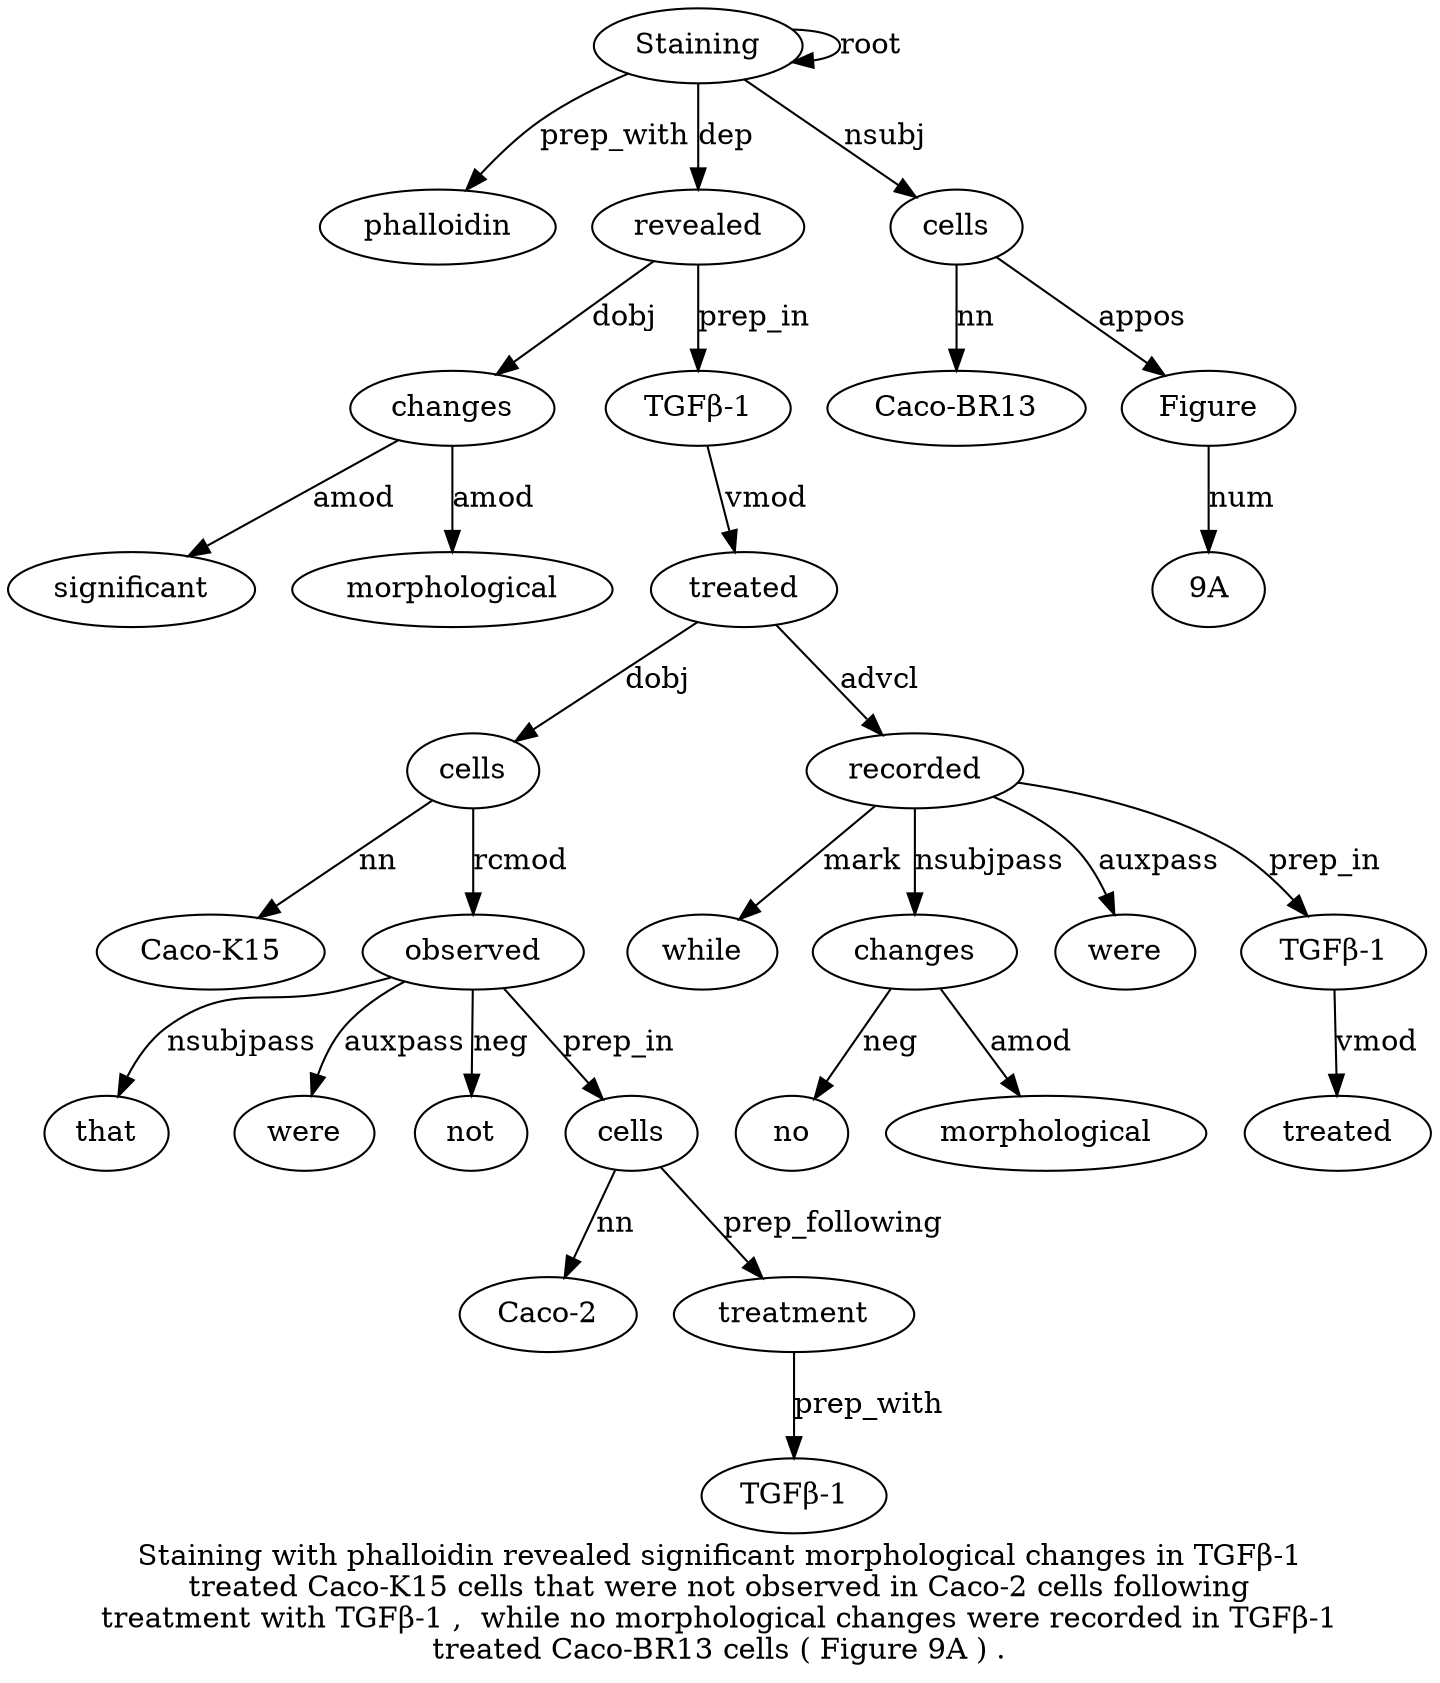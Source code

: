 digraph "Staining with phalloidin revealed significant morphological changes in TGFβ-1 treated Caco-K15 cells that were not observed in Caco-2 cells following treatment with TGFβ-1 ,  while no morphological changes were recorded in TGFβ-1 treated Caco-BR13 cells ( Figure 9A ) ." {
label="Staining with phalloidin revealed significant morphological changes in TGFβ-1
treated Caco-K15 cells that were not observed in Caco-2 cells following
treatment with TGFβ-1 ,  while no morphological changes were recorded in TGFβ-1
treated Caco-BR13 cells ( Figure 9A ) .";
Staining1 [style=filled, fillcolor=white, label=Staining];
Staining1 -> Staining1  [label=root];
phalloidin3 [style=filled, fillcolor=white, label=phalloidin];
Staining1 -> phalloidin3  [label=prep_with];
revealed4 [style=filled, fillcolor=white, label=revealed];
Staining1 -> revealed4  [label=dep];
changes7 [style=filled, fillcolor=white, label=changes];
significant5 [style=filled, fillcolor=white, label=significant];
changes7 -> significant5  [label=amod];
morphological6 [style=filled, fillcolor=white, label=morphological];
changes7 -> morphological6  [label=amod];
revealed4 -> changes7  [label=dobj];
"TGFβ-19" [style=filled, fillcolor=white, label="TGFβ-1"];
revealed4 -> "TGFβ-19"  [label=prep_in];
treated10 [style=filled, fillcolor=white, label=treated];
"TGFβ-19" -> treated10  [label=vmod];
cells12 [style=filled, fillcolor=white, label=cells];
"Caco-K15" [style=filled, fillcolor=white, label="Caco-K15"];
cells12 -> "Caco-K15"  [label=nn];
treated10 -> cells12  [label=dobj];
observed16 [style=filled, fillcolor=white, label=observed];
that13 [style=filled, fillcolor=white, label=that];
observed16 -> that13  [label=nsubjpass];
were14 [style=filled, fillcolor=white, label=were];
observed16 -> were14  [label=auxpass];
not15 [style=filled, fillcolor=white, label=not];
observed16 -> not15  [label=neg];
cells12 -> observed16  [label=rcmod];
cells19 [style=filled, fillcolor=white, label=cells];
"Caco-218" [style=filled, fillcolor=white, label="Caco-2"];
cells19 -> "Caco-218"  [label=nn];
observed16 -> cells19  [label=prep_in];
treatment21 [style=filled, fillcolor=white, label=treatment];
cells19 -> treatment21  [label=prep_following];
"TGFβ-123" [style=filled, fillcolor=white, label="TGFβ-1"];
treatment21 -> "TGFβ-123"  [label=prep_with];
recorded30 [style=filled, fillcolor=white, label=recorded];
while25 [style=filled, fillcolor=white, label=while];
recorded30 -> while25  [label=mark];
changes28 [style=filled, fillcolor=white, label=changes];
no26 [style=filled, fillcolor=white, label=no];
changes28 -> no26  [label=neg];
morphological27 [style=filled, fillcolor=white, label=morphological];
changes28 -> morphological27  [label=amod];
recorded30 -> changes28  [label=nsubjpass];
were29 [style=filled, fillcolor=white, label=were];
recorded30 -> were29  [label=auxpass];
treated10 -> recorded30  [label=advcl];
"TGFβ-132" [style=filled, fillcolor=white, label="TGFβ-1"];
recorded30 -> "TGFβ-132"  [label=prep_in];
treated33 [style=filled, fillcolor=white, label=treated];
"TGFβ-132" -> treated33  [label=vmod];
cells35 [style=filled, fillcolor=white, label=cells];
"Caco-BR134" [style=filled, fillcolor=white, label="Caco-BR13"];
cells35 -> "Caco-BR134"  [label=nn];
Staining1 -> cells35  [label=nsubj];
Figure37 [style=filled, fillcolor=white, label=Figure];
cells35 -> Figure37  [label=appos];
"9A38" [style=filled, fillcolor=white, label="9A"];
Figure37 -> "9A38"  [label=num];
}
